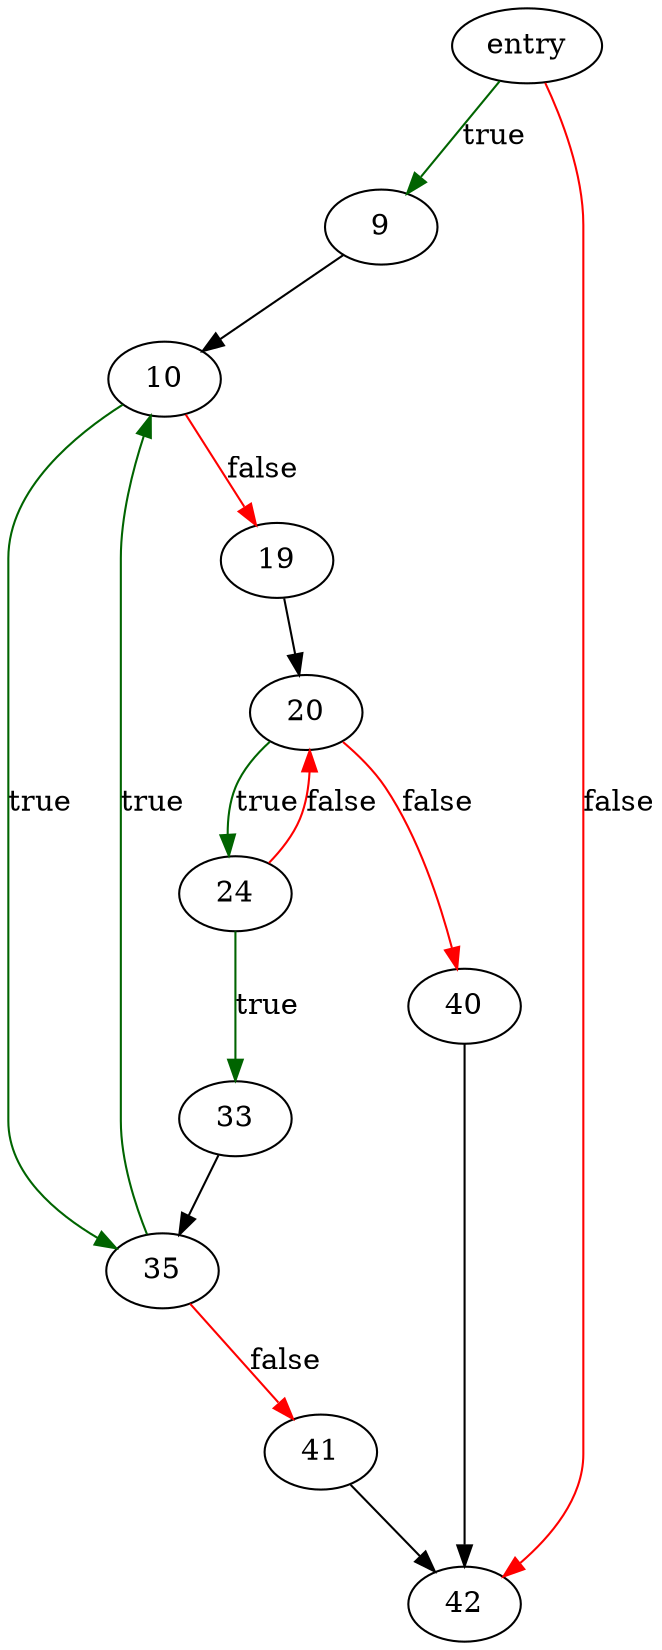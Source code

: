 digraph "hash_get_entries" {
	// Node definitions.
	3 [label=entry];
	9;
	10;
	19;
	20;
	24;
	33;
	35;
	40;
	41;
	42;

	// Edge definitions.
	3 -> 9 [
		color=darkgreen
		label=true
	];
	3 -> 42 [
		color=red
		label=false
	];
	9 -> 10;
	10 -> 19 [
		color=red
		label=false
	];
	10 -> 35 [
		color=darkgreen
		label=true
	];
	19 -> 20;
	20 -> 24 [
		color=darkgreen
		label=true
	];
	20 -> 40 [
		color=red
		label=false
	];
	24 -> 20 [
		color=red
		label=false
	];
	24 -> 33 [
		color=darkgreen
		label=true
	];
	33 -> 35;
	35 -> 10 [
		color=darkgreen
		label=true
	];
	35 -> 41 [
		color=red
		label=false
	];
	40 -> 42;
	41 -> 42;
}